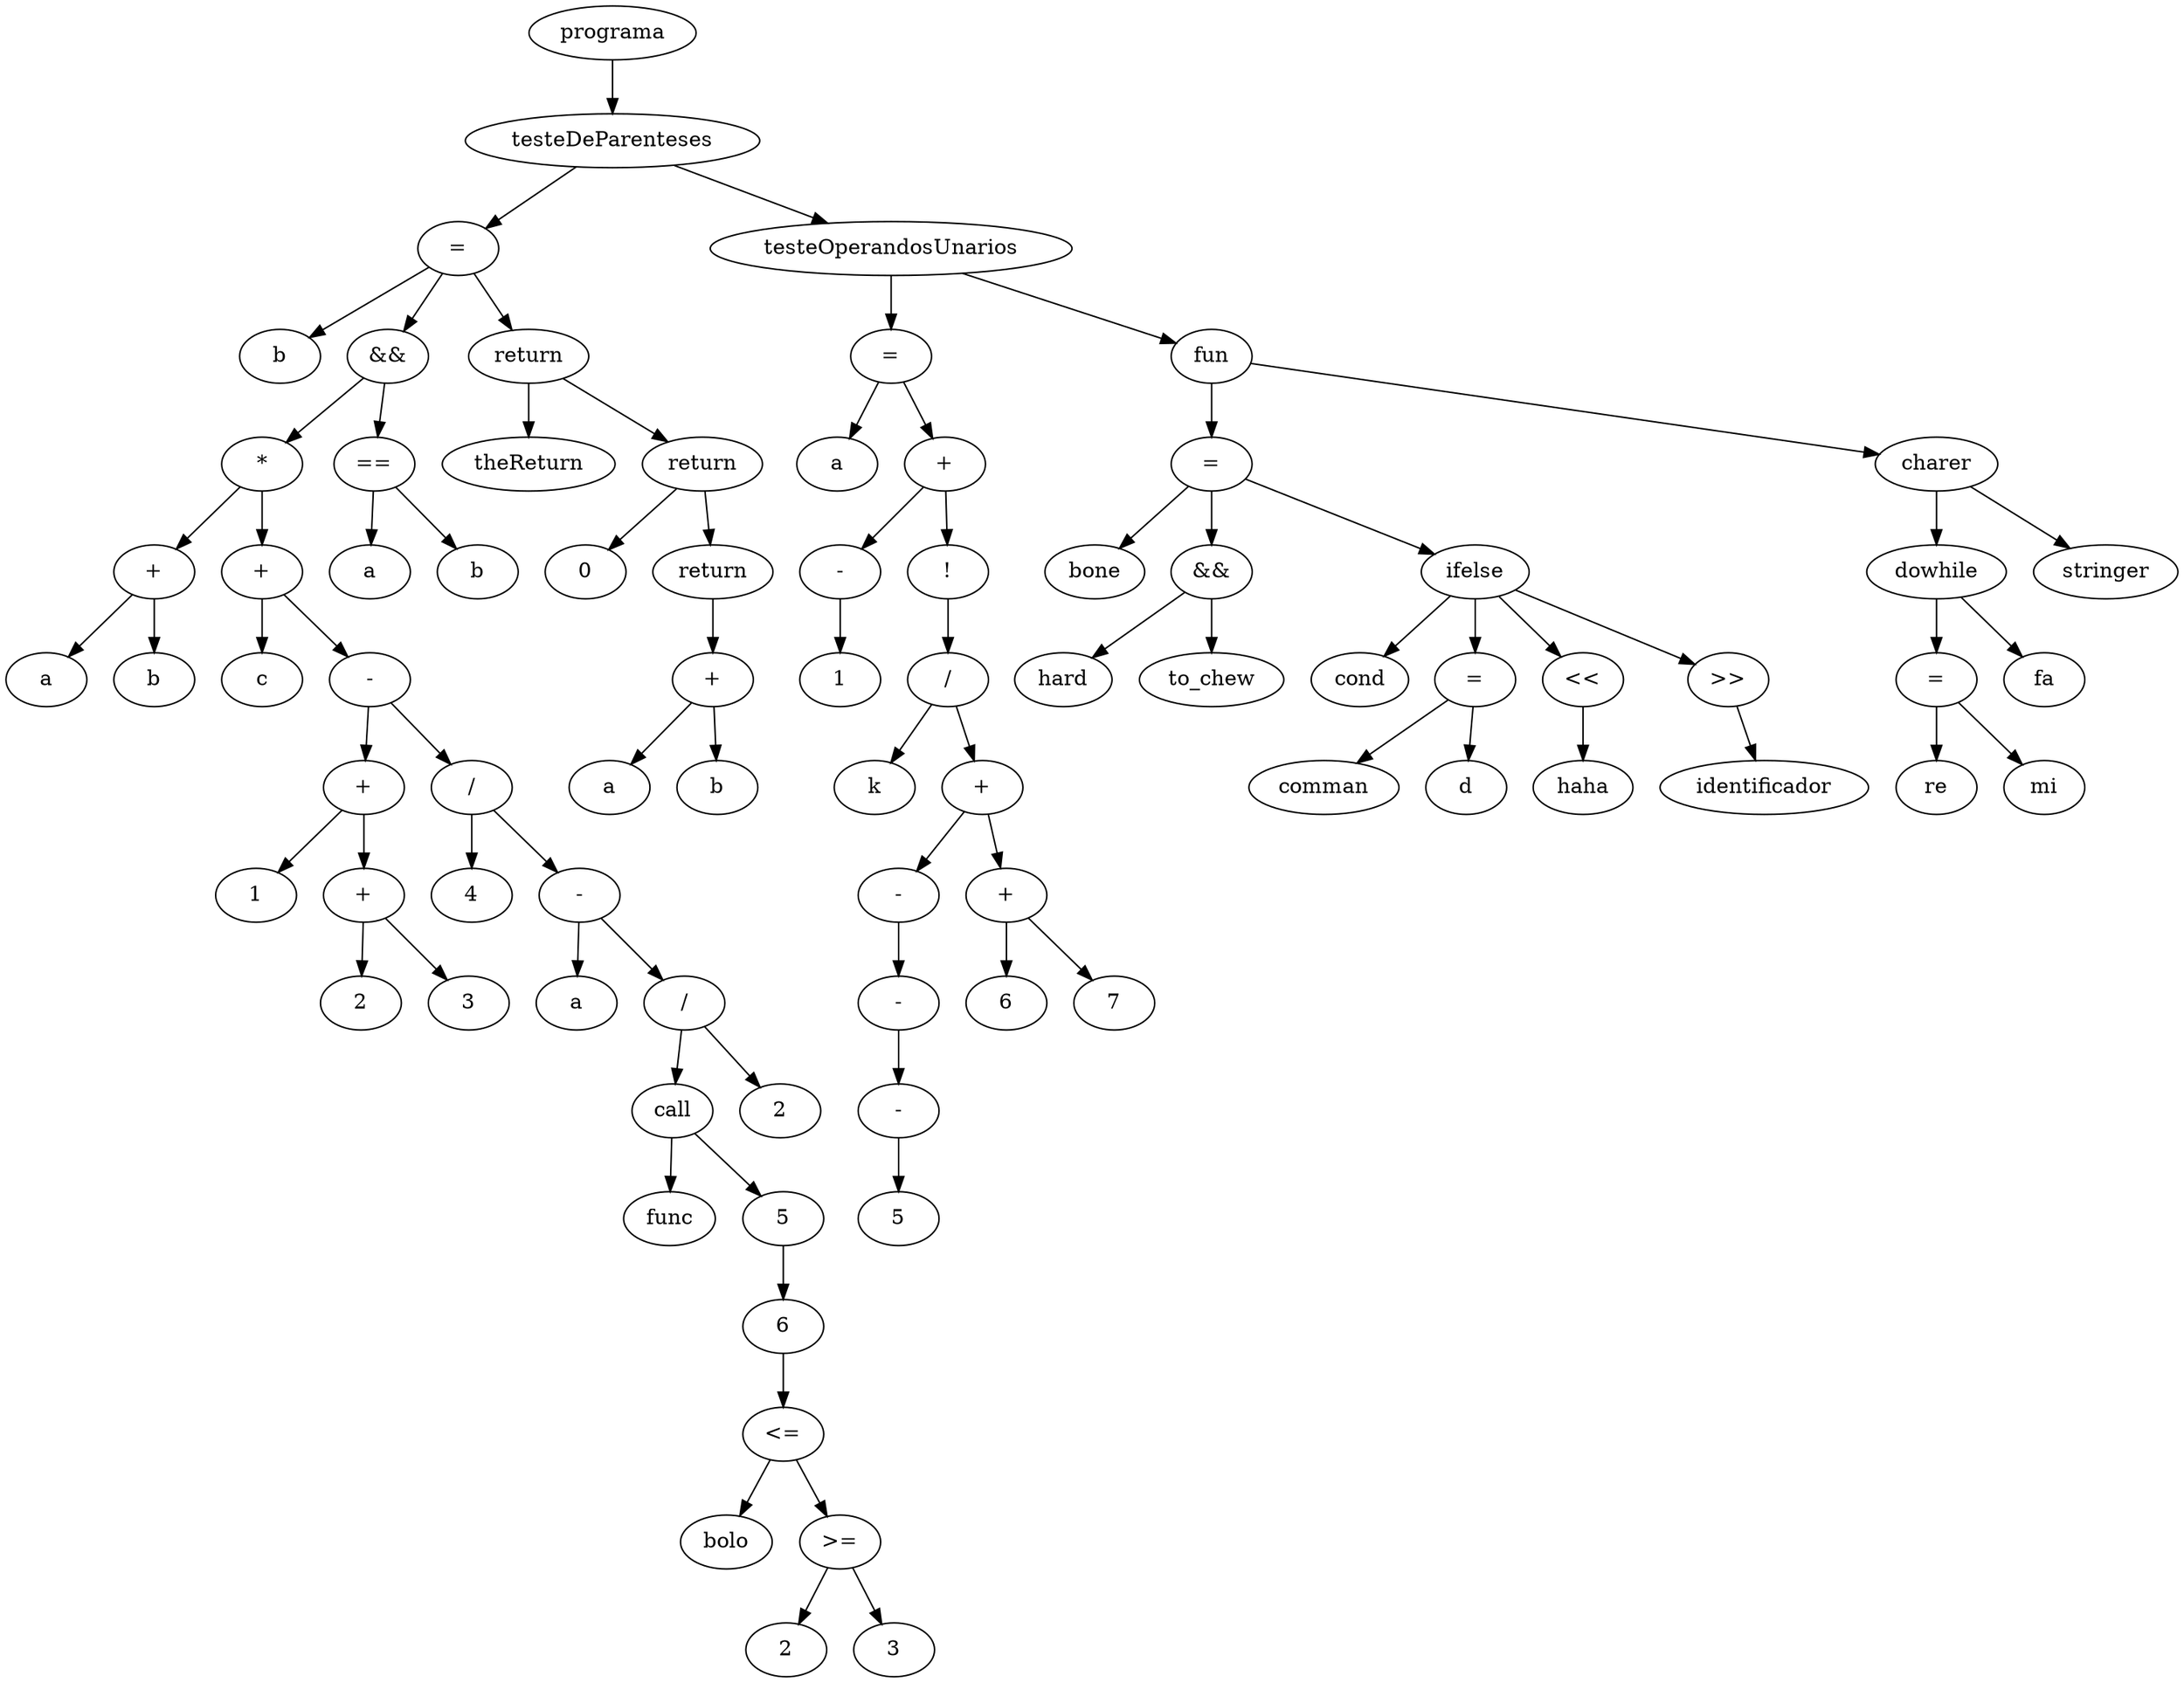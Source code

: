 digraph G {
node_0x10abdb0 [label="programa"]
node_0x10aa1f0 [label="testeDeParenteses"]
node_0x10abdb0 -> node_0x10aa1f0
node_0x10a9d30 [label="="]
node_0x10aa1f0 -> node_0x10a9d30
node_0x10a9cf0 [label="b"]
node_0x10a9d30 -> node_0x10a9cf0
node_0x10a9b70 [label="&&"]
node_0x10a9d30 -> node_0x10a9b70
node_0x10a8d10 [label="*"]
node_0x10a9b70 -> node_0x10a8d10
node_0x10a8c50 [label="+"]
node_0x10a8d10 -> node_0x10a8c50
node_0x10a8c10 [label="a"]
node_0x10a8c50 -> node_0x10a8c10
node_0x10a8cd0 [label="b"]
node_0x10a8c50 -> node_0x10a8cd0
node_0x10a8e70 [label="+"]
node_0x10a8d10 -> node_0x10a8e70
node_0x10a8e10 [label="c"]
node_0x10a8e70 -> node_0x10a8e10
node_0x10a91f0 [label="-"]
node_0x10a8e70 -> node_0x10a91f0
node_0x10a8f50 [label="+"]
node_0x10a91f0 -> node_0x10a8f50
node_0x10a8f10 [label="1"]
node_0x10a8f50 -> node_0x10a8f10
node_0x10a9090 [label="+"]
node_0x10a8f50 -> node_0x10a9090
node_0x10a9030 [label="2"]
node_0x10a9090 -> node_0x10a9030
node_0x10a9190 [label="3"]
node_0x10a9090 -> node_0x10a9190
node_0x10a9350 [label="/"]
node_0x10a91f0 -> node_0x10a9350
node_0x10a92f0 [label="4"]
node_0x10a9350 -> node_0x10a92f0
node_0x10a9430 [label="-"]
node_0x10a9350 -> node_0x10a9430
node_0x10a93f0 [label="a"]
node_0x10a9430 -> node_0x10a93f0
node_0x10a9a90 [label="/"]
node_0x10a9430 -> node_0x10a9a90
node_0x10a9a30 [label="call"]
node_0x10a9a90 -> node_0x10a9a30
node_0x10a99f0 [label="func"]
node_0x10a9a30 -> node_0x10a99f0
node_0x10a95d0 [label="5"]
node_0x10a9a30 -> node_0x10a95d0
node_0x10a96d0 [label="6"]
node_0x10a95d0 -> node_0x10a96d0
node_0x10a9850 [label="<="]
node_0x10a96d0 -> node_0x10a9850
node_0x10a97f0 [label="bolo"]
node_0x10a9850 -> node_0x10a97f0
node_0x10a9930 [label=">="]
node_0x10a9850 -> node_0x10a9930
node_0x10a98f0 [label="2"]
node_0x10a9930 -> node_0x10a98f0
node_0x10a99b0 [label="3"]
node_0x10a9930 -> node_0x10a99b0
node_0x10a9b30 [label="2"]
node_0x10a9a90 -> node_0x10a9b30
node_0x10a9c30 [label="=="]
node_0x10a9b70 -> node_0x10a9c30
node_0x10a9bf0 [label="a"]
node_0x10a9c30 -> node_0x10a9bf0
node_0x10a9cb0 [label="b"]
node_0x10a9c30 -> node_0x10a9cb0
node_0x10a9eb0 [label="return"]
node_0x10a9d30 -> node_0x10a9eb0
node_0x10a9e50 [label="theReturn"]
node_0x10a9eb0 -> node_0x10a9e50
node_0x10aa010 [label="return"]
node_0x10a9eb0 -> node_0x10aa010
node_0x10a9fb0 [label="0"]
node_0x10aa010 -> node_0x10a9fb0
node_0x10aa1b0 [label="return"]
node_0x10aa010 -> node_0x10aa1b0
node_0x10aa0f0 [label="+"]
node_0x10aa1b0 -> node_0x10aa0f0
node_0x10aa0b0 [label="a"]
node_0x10aa0f0 -> node_0x10aa0b0
node_0x10aa170 [label="b"]
node_0x10aa0f0 -> node_0x10aa170
node_0x10aaa70 [label="testeOperandosUnarios"]
node_0x10aa1f0 -> node_0x10aaa70
node_0x10aaa10 [label="="]
node_0x10aaa70 -> node_0x10aaa10
node_0x10aa9b0 [label="a"]
node_0x10aaa10 -> node_0x10aa9b0
node_0x10aa3f0 [label="+"]
node_0x10aaa10 -> node_0x10aa3f0
node_0x10aa350 [label="-"]
node_0x10aa3f0 -> node_0x10aa350
node_0x10aa3b0 [label="1"]
node_0x10aa350 -> node_0x10aa3b0
node_0x10aa430 [label="!"]
node_0x10aa3f0 -> node_0x10aa430
node_0x10aa5b0 [label="/"]
node_0x10aa430 -> node_0x10aa5b0
node_0x10aa550 [label="k"]
node_0x10aa5b0 -> node_0x10aa550
node_0x10aa7b0 [label="+"]
node_0x10aa5b0 -> node_0x10aa7b0
node_0x10aa610 [label="-"]
node_0x10aa7b0 -> node_0x10aa610
node_0x10aa670 [label="-"]
node_0x10aa610 -> node_0x10aa670
node_0x10aa6d0 [label="-"]
node_0x10aa670 -> node_0x10aa6d0
node_0x10aa770 [label="5"]
node_0x10aa6d0 -> node_0x10aa770
node_0x10aa870 [label="+"]
node_0x10aa7b0 -> node_0x10aa870
node_0x10aa830 [label="6"]
node_0x10aa870 -> node_0x10aa830
node_0x10aa950 [label="7"]
node_0x10aa870 -> node_0x10aa950
node_0x10ab6d0 [label="fun"]
node_0x10aaa70 -> node_0x10ab6d0
node_0x10aaf50 [label="="]
node_0x10ab6d0 -> node_0x10aaf50
node_0x10aaef0 [label="bone"]
node_0x10aaf50 -> node_0x10aaef0
node_0x10aad70 [label="&&"]
node_0x10aaf50 -> node_0x10aad70
node_0x10aad10 [label="hard"]
node_0x10aad70 -> node_0x10aad10
node_0x10aae90 [label="to_chew"]
node_0x10aad70 -> node_0x10aae90
node_0x10ab4f0 [label="ifelse"]
node_0x10aaf50 -> node_0x10ab4f0
node_0x10ab070 [label="cond"]
node_0x10ab4f0 -> node_0x10ab070
node_0x10ab310 [label="="]
node_0x10ab4f0 -> node_0x10ab310
node_0x10ab2b0 [label="comman"]
node_0x10ab310 -> node_0x10ab2b0
node_0x10ab250 [label="d"]
node_0x10ab310 -> node_0x10ab250
node_0x10ab4b0 [label="<<"]
node_0x10ab4f0 -> node_0x10ab4b0
node_0x10ab470 [label="haha"]
node_0x10ab4b0 -> node_0x10ab470
node_0x10ab690 [label=">>"]
node_0x10ab4f0 -> node_0x10ab690
node_0x10ab650 [label="identificador"]
node_0x10ab690 -> node_0x10ab650
node_0x10abc10 [label="charer"]
node_0x10ab6d0 -> node_0x10abc10
node_0x10abbb0 [label="dowhile"]
node_0x10abc10 -> node_0x10abbb0
node_0x10aba30 [label="="]
node_0x10abbb0 -> node_0x10aba30
node_0x10ab9d0 [label="re"]
node_0x10aba30 -> node_0x10ab9d0
node_0x10ab970 [label="mi"]
node_0x10aba30 -> node_0x10ab970
node_0x10abb50 [label="fa"]
node_0x10abbb0 -> node_0x10abb50
node_0x10abd70 [label="stringer"]
node_0x10abc10 -> node_0x10abd70
}
